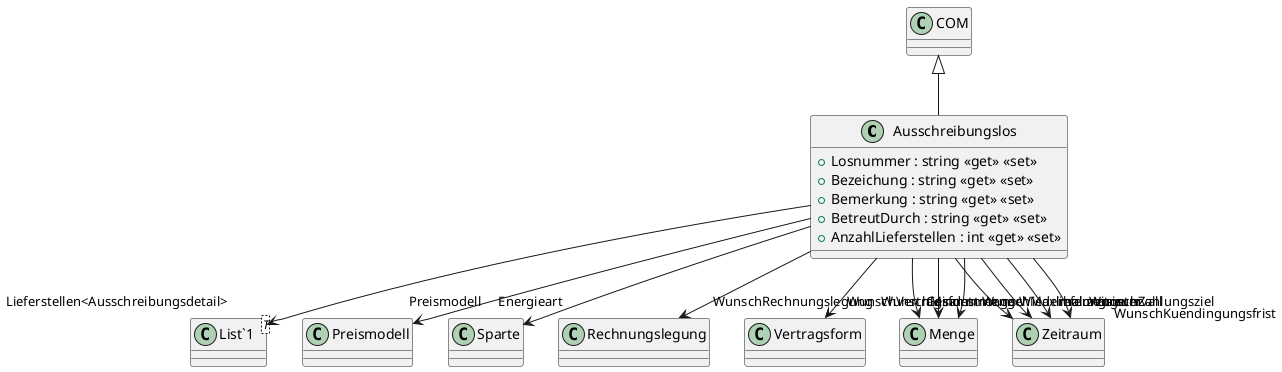 @startuml
class Ausschreibungslos {
    + Losnummer : string <<get>> <<set>>
    + Bezeichung : string <<get>> <<set>>
    + Bemerkung : string <<get>> <<set>>
    + BetreutDurch : string <<get>> <<set>>
    + AnzahlLieferstellen : int <<get>> <<set>>
}
class "List`1"<T> {
}
COM <|-- Ausschreibungslos
Ausschreibungslos --> "Preismodell" Preismodell
Ausschreibungslos --> "Energieart" Sparte
Ausschreibungslos --> "WunschRechnungslegung" Rechnungslegung
Ausschreibungslos --> "WunschVertragsform" Vertragsform
Ausschreibungslos --> "Lieferstellen<Ausschreibungsdetail>" "List`1"
Ausschreibungslos --> "Gesamtmenge" Menge
Ausschreibungslos --> "WunschMindestmenge" Menge
Ausschreibungslos --> "WunschMaximalmenge" Menge
Ausschreibungslos --> "Wiederholungsintervall" Zeitraum
Ausschreibungslos --> "lieferzeitraum" Zeitraum
Ausschreibungslos --> "WunschKuendingungsfrist" Zeitraum
Ausschreibungslos --> "WunschZahlungsziel" Zeitraum
@enduml
